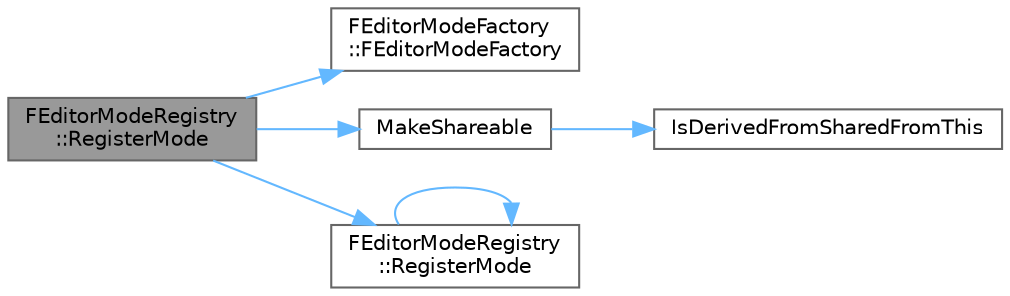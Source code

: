 digraph "FEditorModeRegistry::RegisterMode"
{
 // INTERACTIVE_SVG=YES
 // LATEX_PDF_SIZE
  bgcolor="transparent";
  edge [fontname=Helvetica,fontsize=10,labelfontname=Helvetica,labelfontsize=10];
  node [fontname=Helvetica,fontsize=10,shape=box,height=0.2,width=0.4];
  rankdir="LR";
  Node1 [id="Node000001",label="FEditorModeRegistry\l::RegisterMode",height=0.2,width=0.4,color="gray40", fillcolor="grey60", style="filled", fontcolor="black",tooltip="Registers an editor mode type."];
  Node1 -> Node2 [id="edge1_Node000001_Node000002",color="steelblue1",style="solid",tooltip=" "];
  Node2 [id="Node000002",label="FEditorModeFactory\l::FEditorModeFactory",height=0.2,width=0.4,color="grey40", fillcolor="white", style="filled",URL="$d3/de4/structFEditorModeFactory.html#ad45c7f090c00d09c747fccea3598c58b",tooltip=" "];
  Node1 -> Node3 [id="edge2_Node000001_Node000003",color="steelblue1",style="solid",tooltip=" "];
  Node3 [id="Node000003",label="MakeShareable",height=0.2,width=0.4,color="grey40", fillcolor="white", style="filled",URL="$d2/d17/SharedPointer_8h.html#a8e889711f2d38942782279b57ea26b73",tooltip="MakeShareable utility function."];
  Node3 -> Node4 [id="edge3_Node000003_Node000004",color="steelblue1",style="solid",tooltip=" "];
  Node4 [id="Node000004",label="IsDerivedFromSharedFromThis",height=0.2,width=0.4,color="grey40", fillcolor="white", style="filled",URL="$de/d3a/SharedPointerInternals_8h.html#a814775cee105cc074718875745ffc188",tooltip=" "];
  Node1 -> Node5 [id="edge4_Node000001_Node000005",color="steelblue1",style="solid",tooltip=" "];
  Node5 [id="Node000005",label="FEditorModeRegistry\l::RegisterMode",height=0.2,width=0.4,color="grey40", fillcolor="white", style="filled",URL="$d7/d60/classFEditorModeRegistry.html#a5f1b89fad90064d5b5b7989fa90a4439",tooltip="Registers an editor mode."];
  Node5 -> Node5 [id="edge5_Node000005_Node000005",color="steelblue1",style="solid",tooltip=" "];
}
